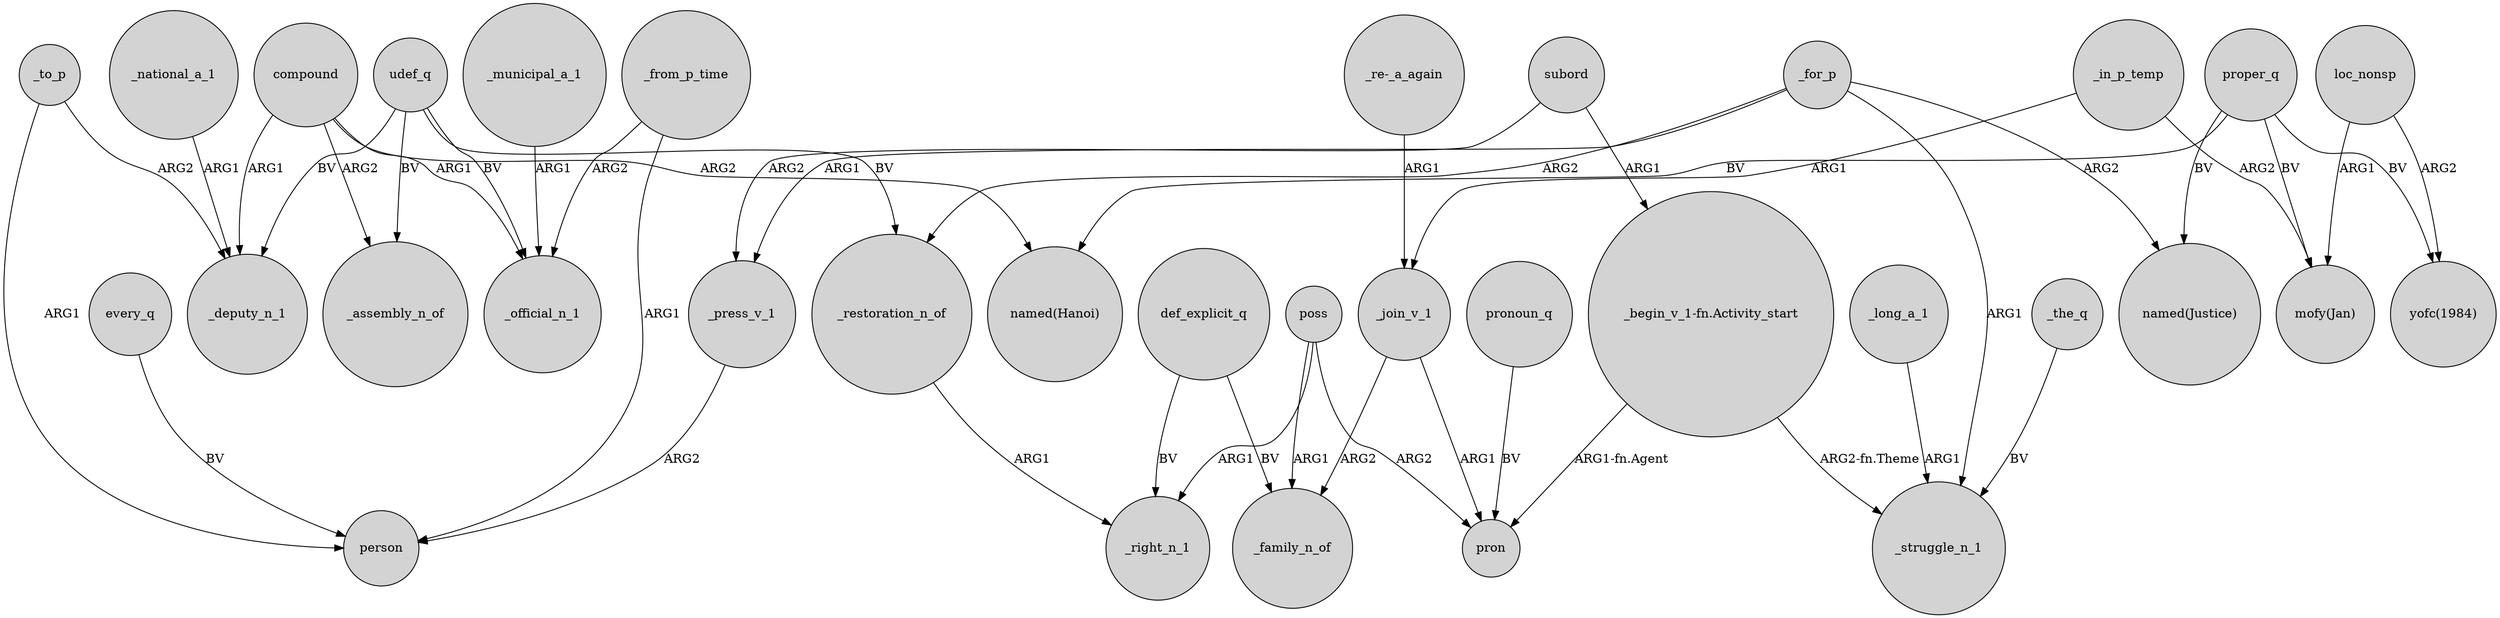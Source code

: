 digraph {
	node [shape=circle style=filled]
	compound -> _assembly_n_of [label=ARG2]
	_to_p -> _deputy_n_1 [label=ARG2]
	subord -> _press_v_1 [label=ARG2]
	poss -> pron [label=ARG2]
	_from_p_time -> _official_n_1 [label=ARG2]
	_in_p_temp -> "mofy(Jan)" [label=ARG2]
	_the_q -> _struggle_n_1 [label=BV]
	"_re-_a_again" -> _join_v_1 [label=ARG1]
	"_begin_v_1-fn.Activity_start" -> pron [label="ARG1-fn.Agent"]
	_for_p -> "named(Justice)" [label=ARG2]
	"_begin_v_1-fn.Activity_start" -> _struggle_n_1 [label="ARG2-fn.Theme"]
	udef_q -> _assembly_n_of [label=BV]
	every_q -> person [label=BV]
	subord -> "_begin_v_1-fn.Activity_start" [label=ARG1]
	_national_a_1 -> _deputy_n_1 [label=ARG1]
	proper_q -> "mofy(Jan)" [label=BV]
	poss -> _family_n_of [label=ARG1]
	proper_q -> "yofc(1984)" [label=BV]
	_for_p -> _restoration_n_of [label=ARG2]
	_for_p -> _struggle_n_1 [label=ARG1]
	proper_q -> "named(Hanoi)" [label=BV]
	_join_v_1 -> pron [label=ARG1]
	_to_p -> person [label=ARG1]
	_press_v_1 -> person [label=ARG2]
	pronoun_q -> pron [label=BV]
	_in_p_temp -> _join_v_1 [label=ARG1]
	_from_p_time -> person [label=ARG1]
	udef_q -> _deputy_n_1 [label=BV]
	proper_q -> "named(Justice)" [label=BV]
	udef_q -> _official_n_1 [label=BV]
	_long_a_1 -> _struggle_n_1 [label=ARG1]
	compound -> "named(Hanoi)" [label=ARG2]
	_for_p -> _press_v_1 [label=ARG1]
	_restoration_n_of -> _right_n_1 [label=ARG1]
	udef_q -> _restoration_n_of [label=BV]
	_municipal_a_1 -> _official_n_1 [label=ARG1]
	compound -> _official_n_1 [label=ARG1]
	def_explicit_q -> _right_n_1 [label=BV]
	poss -> _right_n_1 [label=ARG1]
	def_explicit_q -> _family_n_of [label=BV]
	loc_nonsp -> "mofy(Jan)" [label=ARG1]
	_join_v_1 -> _family_n_of [label=ARG2]
	compound -> _deputy_n_1 [label=ARG1]
	loc_nonsp -> "yofc(1984)" [label=ARG2]
}
